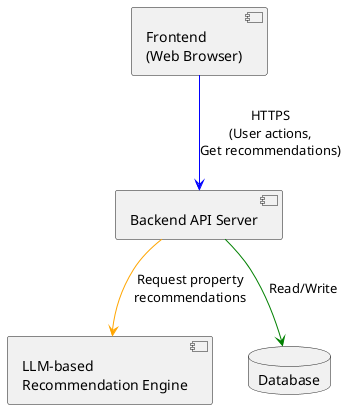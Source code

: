@startuml
' Component Diagram for Vacation Rental Platform

component "Frontend\n(Web Browser)" as Frontend
component "Backend API Server" as Backend
component "LLM-based\nRecommendation Engine" as LLM
database "Database" as DB

Frontend -[#blue]-> Backend : HTTPS\n(User actions,\nGet recommendations)
Backend -[#green]-> DB : Read/Write
Backend -[#orange]-> LLM : Request property\nrecommendations

@enduml